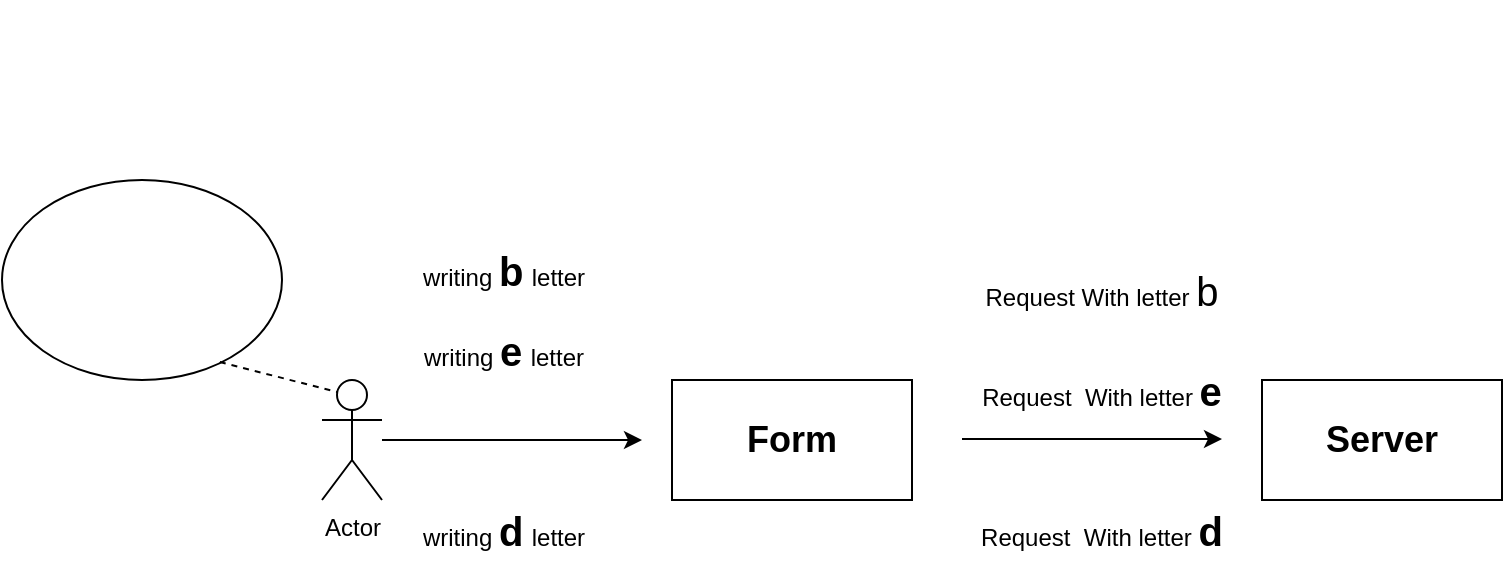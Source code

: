 <mxfile>
    <diagram id="elu4WuW37RmkAwTXsSW-" name="Page-1">
        <mxGraphModel dx="1888" dy="774" grid="1" gridSize="10" guides="1" tooltips="1" connect="1" arrows="1" fold="1" page="1" pageScale="1" pageWidth="850" pageHeight="1100" math="0" shadow="0">
            <root>
                <mxCell id="0"/>
                <mxCell id="1" parent="0"/>
                <mxCell id="3" value="" style="group" vertex="1" connectable="0" parent="1">
                    <mxGeometry x="-10" y="510" width="730" height="280" as="geometry"/>
                </mxCell>
                <mxCell id="4" style="edgeStyle=none;html=1;fontSize=16;" edge="1" parent="3" source="5">
                    <mxGeometry relative="1" as="geometry">
                        <mxPoint x="300" y="220" as="targetPoint"/>
                    </mxGeometry>
                </mxCell>
                <mxCell id="5" value="Actor" style="shape=umlActor;verticalLabelPosition=bottom;verticalAlign=top;html=1;outlineConnect=0;" vertex="1" parent="3">
                    <mxGeometry x="140" y="190" width="30" height="60" as="geometry"/>
                </mxCell>
                <mxCell id="6" value="&lt;b&gt;&lt;font style=&quot;font-size: 18px&quot;&gt;Form&lt;/font&gt;&lt;/b&gt;" style="rounded=0;whiteSpace=wrap;html=1;fontSize=16;" vertex="1" parent="3">
                    <mxGeometry x="315" y="190" width="120" height="60" as="geometry"/>
                </mxCell>
                <mxCell id="7" style="edgeStyle=none;html=1;fontSize=16;" edge="1" parent="3">
                    <mxGeometry relative="1" as="geometry">
                        <mxPoint x="590" y="219.5" as="targetPoint"/>
                        <mxPoint x="460" y="219.5" as="sourcePoint"/>
                    </mxGeometry>
                </mxCell>
                <mxCell id="8" value="&lt;b&gt;&lt;font style=&quot;font-size: 18px&quot;&gt;Server&lt;/font&gt;&lt;/b&gt;" style="rounded=0;whiteSpace=wrap;html=1;fontSize=16;" vertex="1" parent="3">
                    <mxGeometry x="610" y="190" width="120" height="60" as="geometry"/>
                </mxCell>
                <mxCell id="9" value="Request With letter &lt;span style=&quot;font-size: 20px&quot;&gt;b&lt;/span&gt;" style="text;html=1;strokeColor=none;fillColor=none;align=center;verticalAlign=middle;whiteSpace=wrap;rounded=0;" vertex="1" parent="3">
                    <mxGeometry x="460" y="130" width="140" height="30" as="geometry"/>
                </mxCell>
                <mxCell id="10" value="Request&amp;nbsp; With letter &lt;span style=&quot;font-size: 20px&quot;&gt;&lt;b&gt;e&lt;/b&gt;&lt;/span&gt;" style="text;html=1;strokeColor=none;fillColor=none;align=center;verticalAlign=middle;whiteSpace=wrap;rounded=0;" vertex="1" parent="3">
                    <mxGeometry x="460" y="180" width="140" height="30" as="geometry"/>
                </mxCell>
                <mxCell id="11" value="Request&amp;nbsp; With letter &lt;span style=&quot;font-size: 20px&quot;&gt;&lt;b&gt;d&lt;/b&gt;&lt;/span&gt;" style="text;html=1;strokeColor=none;fillColor=none;align=center;verticalAlign=middle;whiteSpace=wrap;rounded=0;" vertex="1" parent="3">
                    <mxGeometry x="460" y="250" width="140" height="30" as="geometry"/>
                </mxCell>
                <mxCell id="13" value="writing &lt;b&gt;&lt;font style=&quot;font-size: 20px&quot;&gt;b&lt;/font&gt;&lt;font style=&quot;font-size: 15px&quot;&gt; &lt;/font&gt;&lt;/b&gt;letter" style="text;html=1;strokeColor=none;fillColor=none;align=center;verticalAlign=middle;whiteSpace=wrap;rounded=0;" vertex="1" parent="3">
                    <mxGeometry x="161.25" y="120" width="140" height="30" as="geometry"/>
                </mxCell>
                <mxCell id="14" value="writing &lt;b&gt;&lt;font style=&quot;font-size: 20px&quot;&gt;e&lt;/font&gt;&lt;font style=&quot;font-size: 15px&quot;&gt;&amp;nbsp;&lt;/font&gt;&lt;/b&gt;letter" style="text;html=1;strokeColor=none;fillColor=none;align=center;verticalAlign=middle;whiteSpace=wrap;rounded=0;" vertex="1" parent="3">
                    <mxGeometry x="161.25" y="160" width="140" height="30" as="geometry"/>
                </mxCell>
                <mxCell id="15" value="writing &lt;b&gt;&lt;font style=&quot;font-size: 20px&quot;&gt;d&lt;/font&gt;&lt;font style=&quot;font-size: 15px&quot;&gt;&amp;nbsp;&lt;/font&gt;&lt;/b&gt;letter" style="text;html=1;strokeColor=none;fillColor=none;align=center;verticalAlign=middle;whiteSpace=wrap;rounded=0;" vertex="1" parent="3">
                    <mxGeometry x="161.25" y="250" width="140" height="30" as="geometry"/>
                </mxCell>
                <mxCell id="16" value="Intend to search for&amp;nbsp;&lt;b&gt;&lt;font style=&quot;font-size: 19px&quot;&gt;BED&lt;/font&gt;&lt;/b&gt;" style="ellipse;whiteSpace=wrap;html=1;fontSize=15;fontColor=#FFFFFF;fillColor=none;" vertex="1" parent="3">
                    <mxGeometry x="-20" y="90" width="140" height="100" as="geometry"/>
                </mxCell>
                <mxCell id="17" value="" style="endArrow=none;dashed=1;html=1;fontSize=15;fontColor=#FFFFFF;exitX=0.778;exitY=0.91;exitDx=0;exitDy=0;exitPerimeter=0;entryX=0.25;entryY=0.1;entryDx=0;entryDy=0;entryPerimeter=0;" edge="1" parent="3" source="16" target="5">
                    <mxGeometry width="50" height="50" relative="1" as="geometry">
                        <mxPoint x="270" y="350" as="sourcePoint"/>
                        <mxPoint x="320" y="300" as="targetPoint"/>
                    </mxGeometry>
                </mxCell>
            </root>
        </mxGraphModel>
    </diagram>
</mxfile>